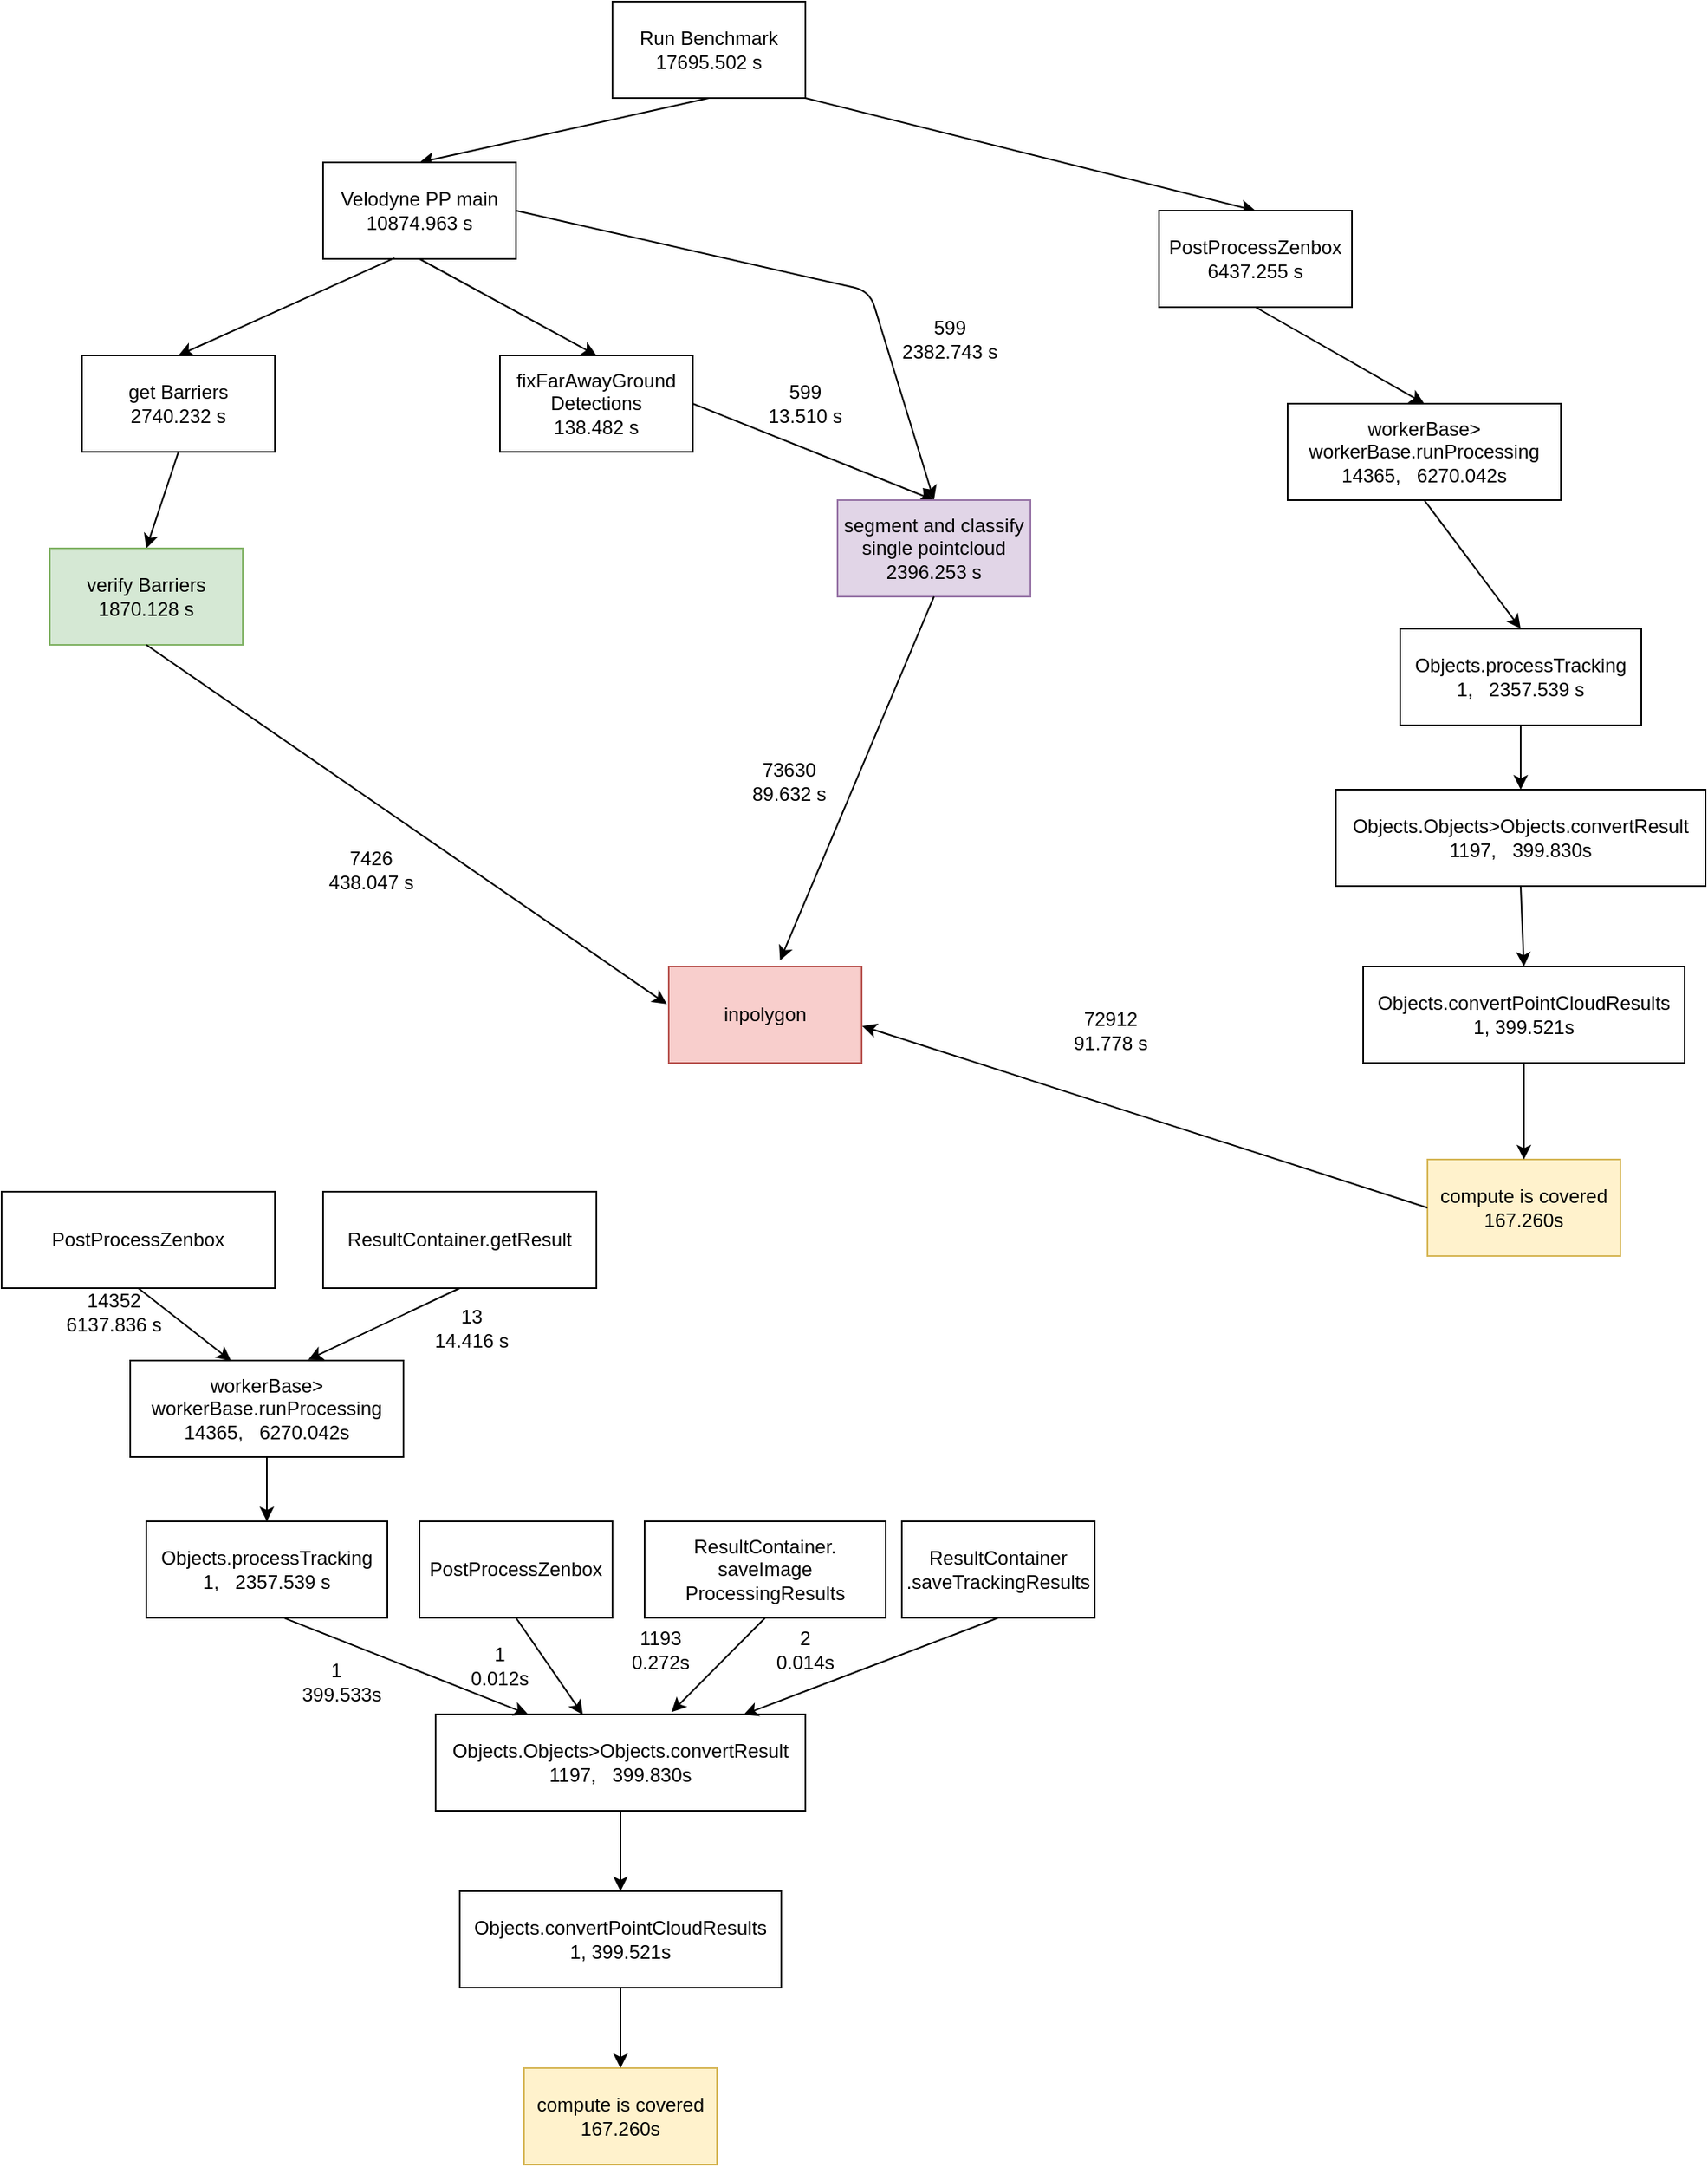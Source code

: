 <mxfile version="14.7.7" type="github"><diagram id="gwph8ninUqGtdrb6ZD3_" name="Page-1"><mxGraphModel dx="2177" dy="806" grid="1" gridSize="10" guides="1" tooltips="1" connect="1" arrows="1" fold="1" page="1" pageScale="1" pageWidth="827" pageHeight="1169" math="0" shadow="0"><root><mxCell id="0"/><mxCell id="1" parent="0"/><mxCell id="UB6G5zavbx9IlBIG32Nf-1" value="Run Benchmark&lt;br&gt;17695.502 s" style="rounded=0;whiteSpace=wrap;html=1;" vertex="1" parent="1"><mxGeometry x="360" y="110" width="120" height="60" as="geometry"/></mxCell><mxCell id="UB6G5zavbx9IlBIG32Nf-2" value="" style="endArrow=classic;html=1;exitX=0.5;exitY=1;exitDx=0;exitDy=0;entryX=0.5;entryY=0;entryDx=0;entryDy=0;" edge="1" parent="1" source="UB6G5zavbx9IlBIG32Nf-1" target="UB6G5zavbx9IlBIG32Nf-3"><mxGeometry width="50" height="50" relative="1" as="geometry"><mxPoint x="380" y="340" as="sourcePoint"/><mxPoint x="320" y="290" as="targetPoint"/></mxGeometry></mxCell><mxCell id="UB6G5zavbx9IlBIG32Nf-3" value="Velodyne PP main&lt;br&gt;10874.963 s" style="rounded=0;whiteSpace=wrap;html=1;" vertex="1" parent="1"><mxGeometry x="180" y="210" width="120" height="60" as="geometry"/></mxCell><mxCell id="UB6G5zavbx9IlBIG32Nf-4" value="" style="endArrow=classic;html=1;exitX=0.37;exitY=0.99;exitDx=0;exitDy=0;exitPerimeter=0;entryX=0.5;entryY=0;entryDx=0;entryDy=0;" edge="1" parent="1" source="UB6G5zavbx9IlBIG32Nf-3" target="UB6G5zavbx9IlBIG32Nf-5"><mxGeometry width="50" height="50" relative="1" as="geometry"><mxPoint x="209.2" y="149.4" as="sourcePoint"/><mxPoint x="100" y="350" as="targetPoint"/><Array as="points"/></mxGeometry></mxCell><mxCell id="UB6G5zavbx9IlBIG32Nf-5" value="get Barriers&lt;br&gt;2740.232 s" style="rounded=0;whiteSpace=wrap;html=1;" vertex="1" parent="1"><mxGeometry x="30" y="330" width="120" height="60" as="geometry"/></mxCell><mxCell id="UB6G5zavbx9IlBIG32Nf-6" value="" style="endArrow=classic;html=1;exitX=0.5;exitY=1;exitDx=0;exitDy=0;entryX=0.5;entryY=0;entryDx=0;entryDy=0;" edge="1" parent="1" source="UB6G5zavbx9IlBIG32Nf-5" target="UB6G5zavbx9IlBIG32Nf-7"><mxGeometry width="50" height="50" relative="1" as="geometry"><mxPoint x="90" y="400" as="sourcePoint"/><mxPoint x="80" y="510" as="targetPoint"/><Array as="points"/></mxGeometry></mxCell><mxCell id="UB6G5zavbx9IlBIG32Nf-7" value="verify Barriers&lt;br&gt;1870.128 s" style="rounded=0;whiteSpace=wrap;html=1;fillColor=#d5e8d4;strokeColor=#82b366;" vertex="1" parent="1"><mxGeometry x="10" y="450" width="120" height="60" as="geometry"/></mxCell><mxCell id="UB6G5zavbx9IlBIG32Nf-8" value="" style="endArrow=classic;html=1;exitX=0.5;exitY=1;exitDx=0;exitDy=0;entryX=0.5;entryY=0;entryDx=0;entryDy=0;" edge="1" parent="1" source="UB6G5zavbx9IlBIG32Nf-3" target="UB6G5zavbx9IlBIG32Nf-9"><mxGeometry width="50" height="50" relative="1" as="geometry"><mxPoint x="234.4" y="279.4" as="sourcePoint"/><mxPoint x="330" y="330" as="targetPoint"/><Array as="points"/></mxGeometry></mxCell><mxCell id="UB6G5zavbx9IlBIG32Nf-9" value="fixFarAwayGround Detections&lt;br&gt;138.482 s" style="rounded=0;whiteSpace=wrap;html=1;" vertex="1" parent="1"><mxGeometry x="290" y="330" width="120" height="60" as="geometry"/></mxCell><mxCell id="UB6G5zavbx9IlBIG32Nf-11" value="" style="endArrow=classic;html=1;exitX=1;exitY=0.5;exitDx=0;exitDy=0;entryX=0.5;entryY=0;entryDx=0;entryDy=0;" edge="1" parent="1" source="UB6G5zavbx9IlBIG32Nf-3" target="UB6G5zavbx9IlBIG32Nf-13"><mxGeometry width="50" height="50" relative="1" as="geometry"><mxPoint x="200" y="300" as="sourcePoint"/><mxPoint x="550" y="400" as="targetPoint"/><Array as="points"><mxPoint x="520" y="290"/></Array></mxGeometry></mxCell><mxCell id="UB6G5zavbx9IlBIG32Nf-12" value="" style="endArrow=classic;html=1;exitX=1;exitY=0.5;exitDx=0;exitDy=0;entryX=0.5;entryY=0;entryDx=0;entryDy=0;" edge="1" parent="1" source="UB6G5zavbx9IlBIG32Nf-9" target="UB6G5zavbx9IlBIG32Nf-13"><mxGeometry width="50" height="50" relative="1" as="geometry"><mxPoint x="310" y="250" as="sourcePoint"/><mxPoint x="550" y="400" as="targetPoint"/></mxGeometry></mxCell><mxCell id="UB6G5zavbx9IlBIG32Nf-13" value="segment and classify single pointcloud&lt;br&gt;2396.253&lt;span style=&quot;white-space: pre&quot;&gt;&#9;&lt;/span&gt;s" style="rounded=0;whiteSpace=wrap;html=1;fillColor=#e1d5e7;strokeColor=#9673a6;" vertex="1" parent="1"><mxGeometry x="500" y="420" width="120" height="60" as="geometry"/></mxCell><mxCell id="UB6G5zavbx9IlBIG32Nf-14" value="compute is covered&lt;br&gt;167.260s" style="rounded=0;whiteSpace=wrap;html=1;fillColor=#fff2cc;strokeColor=#d6b656;" vertex="1" parent="1"><mxGeometry x="305" y="1395" width="120" height="60" as="geometry"/></mxCell><mxCell id="UB6G5zavbx9IlBIG32Nf-15" value="" style="endArrow=classic;html=1;entryX=0.5;entryY=0;entryDx=0;entryDy=0;exitX=0.5;exitY=1;exitDx=0;exitDy=0;" edge="1" parent="1" source="UB6G5zavbx9IlBIG32Nf-16" target="UB6G5zavbx9IlBIG32Nf-14"><mxGeometry width="50" height="50" relative="1" as="geometry"><mxPoint x="365" y="1335" as="sourcePoint"/><mxPoint x="475" y="1145" as="targetPoint"/></mxGeometry></mxCell><mxCell id="UB6G5zavbx9IlBIG32Nf-16" value="Objects.convertPointCloudResults&lt;br&gt;1, 399.521s" style="rounded=0;whiteSpace=wrap;html=1;" vertex="1" parent="1"><mxGeometry x="265" y="1285" width="200" height="60" as="geometry"/></mxCell><mxCell id="UB6G5zavbx9IlBIG32Nf-17" value="" style="endArrow=classic;html=1;exitX=0.5;exitY=1;exitDx=0;exitDy=0;" edge="1" parent="1" source="UB6G5zavbx9IlBIG32Nf-18"><mxGeometry width="50" height="50" relative="1" as="geometry"><mxPoint x="365" y="1235" as="sourcePoint"/><mxPoint x="365" y="1285" as="targetPoint"/></mxGeometry></mxCell><mxCell id="UB6G5zavbx9IlBIG32Nf-18" value="Objects.Objects&amp;gt;Objects.convertResult&lt;br&gt;1197,&amp;nbsp; &amp;nbsp;399.830s" style="rounded=0;whiteSpace=wrap;html=1;" vertex="1" parent="1"><mxGeometry x="250" y="1175" width="230" height="60" as="geometry"/></mxCell><mxCell id="UB6G5zavbx9IlBIG32Nf-19" value="Objects.processTracking&lt;br&gt;1,&amp;nbsp; &amp;nbsp;2357.539 s" style="rounded=0;whiteSpace=wrap;html=1;" vertex="1" parent="1"><mxGeometry x="70" y="1055" width="150" height="60" as="geometry"/></mxCell><mxCell id="UB6G5zavbx9IlBIG32Nf-20" value="PostProcessZenbox" style="rounded=0;whiteSpace=wrap;html=1;" vertex="1" parent="1"><mxGeometry x="240" y="1055" width="120" height="60" as="geometry"/></mxCell><mxCell id="UB6G5zavbx9IlBIG32Nf-21" value="ResultContainer.&lt;br&gt;saveImage&lt;br&gt;ProcessingResults" style="rounded=0;whiteSpace=wrap;html=1;" vertex="1" parent="1"><mxGeometry x="380" y="1055" width="150" height="60" as="geometry"/></mxCell><mxCell id="UB6G5zavbx9IlBIG32Nf-22" value="ResultContainer&lt;br&gt;.saveTrackingResults" style="rounded=0;whiteSpace=wrap;html=1;" vertex="1" parent="1"><mxGeometry x="540" y="1055" width="120" height="60" as="geometry"/></mxCell><mxCell id="UB6G5zavbx9IlBIG32Nf-24" value="" style="endArrow=classic;html=1;entryX=0.25;entryY=0;entryDx=0;entryDy=0;exitX=0.573;exitY=1.003;exitDx=0;exitDy=0;exitPerimeter=0;" edge="1" parent="1" source="UB6G5zavbx9IlBIG32Nf-19" target="UB6G5zavbx9IlBIG32Nf-18"><mxGeometry width="50" height="50" relative="1" as="geometry"><mxPoint x="420" y="1165" as="sourcePoint"/><mxPoint x="470" y="1115" as="targetPoint"/></mxGeometry></mxCell><mxCell id="UB6G5zavbx9IlBIG32Nf-26" value="" style="endArrow=classic;html=1;entryX=0.398;entryY=0.003;entryDx=0;entryDy=0;exitX=0.5;exitY=1;exitDx=0;exitDy=0;entryPerimeter=0;" edge="1" parent="1" source="UB6G5zavbx9IlBIG32Nf-20" target="UB6G5zavbx9IlBIG32Nf-18"><mxGeometry width="50" height="50" relative="1" as="geometry"><mxPoint x="178.76" y="1125.18" as="sourcePoint"/><mxPoint x="317.5" y="1185" as="targetPoint"/></mxGeometry></mxCell><mxCell id="UB6G5zavbx9IlBIG32Nf-27" value="" style="endArrow=classic;html=1;entryX=0.638;entryY=-0.023;entryDx=0;entryDy=0;exitX=0.5;exitY=1;exitDx=0;exitDy=0;entryPerimeter=0;" edge="1" parent="1" source="UB6G5zavbx9IlBIG32Nf-21" target="UB6G5zavbx9IlBIG32Nf-18"><mxGeometry width="50" height="50" relative="1" as="geometry"><mxPoint x="188.76" y="1135.18" as="sourcePoint"/><mxPoint x="327.5" y="1195" as="targetPoint"/></mxGeometry></mxCell><mxCell id="UB6G5zavbx9IlBIG32Nf-28" value="" style="endArrow=classic;html=1;entryX=0.833;entryY=0.003;entryDx=0;entryDy=0;exitX=0.5;exitY=1;exitDx=0;exitDy=0;entryPerimeter=0;" edge="1" parent="1" source="UB6G5zavbx9IlBIG32Nf-22" target="UB6G5zavbx9IlBIG32Nf-18"><mxGeometry width="50" height="50" relative="1" as="geometry"><mxPoint x="198.76" y="1145.18" as="sourcePoint"/><mxPoint x="337.5" y="1205" as="targetPoint"/></mxGeometry></mxCell><mxCell id="UB6G5zavbx9IlBIG32Nf-29" value="1&amp;nbsp; &amp;nbsp;399.533s" style="text;html=1;strokeColor=none;fillColor=none;align=center;verticalAlign=middle;whiteSpace=wrap;rounded=0;" vertex="1" parent="1"><mxGeometry x="170" y="1145" width="40" height="20" as="geometry"/></mxCell><mxCell id="UB6G5zavbx9IlBIG32Nf-30" value="1&lt;br&gt;0.012s" style="text;html=1;strokeColor=none;fillColor=none;align=center;verticalAlign=middle;whiteSpace=wrap;rounded=0;" vertex="1" parent="1"><mxGeometry x="270" y="1135" width="40" height="20" as="geometry"/></mxCell><mxCell id="UB6G5zavbx9IlBIG32Nf-31" value="1193&lt;br&gt;0.272s" style="text;html=1;strokeColor=none;fillColor=none;align=center;verticalAlign=middle;whiteSpace=wrap;rounded=0;" vertex="1" parent="1"><mxGeometry x="370" y="1125" width="40" height="20" as="geometry"/></mxCell><mxCell id="UB6G5zavbx9IlBIG32Nf-32" value="2&lt;br&gt;0.014s" style="text;html=1;strokeColor=none;fillColor=none;align=center;verticalAlign=middle;whiteSpace=wrap;rounded=0;" vertex="1" parent="1"><mxGeometry x="460" y="1125" width="40" height="20" as="geometry"/></mxCell><mxCell id="UB6G5zavbx9IlBIG32Nf-33" value="" style="endArrow=classic;html=1;entryX=0.5;entryY=0;entryDx=0;entryDy=0;exitX=0.5;exitY=1;exitDx=0;exitDy=0;" edge="1" parent="1" source="UB6G5zavbx9IlBIG32Nf-34" target="UB6G5zavbx9IlBIG32Nf-19"><mxGeometry width="50" height="50" relative="1" as="geometry"><mxPoint x="140" y="985" as="sourcePoint"/><mxPoint x="317.5" y="1185" as="targetPoint"/></mxGeometry></mxCell><mxCell id="UB6G5zavbx9IlBIG32Nf-34" value="workerBase&amp;gt;&lt;br&gt;workerBase.runProcessing&lt;br&gt;14365,&amp;nbsp; &amp;nbsp;6270.042s" style="rounded=0;whiteSpace=wrap;html=1;" vertex="1" parent="1"><mxGeometry x="60" y="955" width="170" height="60" as="geometry"/></mxCell><mxCell id="UB6G5zavbx9IlBIG32Nf-35" value="" style="endArrow=classic;html=1;entryX=0.369;entryY=0.003;entryDx=0;entryDy=0;entryPerimeter=0;exitX=0.5;exitY=1;exitDx=0;exitDy=0;" edge="1" parent="1" source="UB6G5zavbx9IlBIG32Nf-37" target="UB6G5zavbx9IlBIG32Nf-34"><mxGeometry width="50" height="50" relative="1" as="geometry"><mxPoint x="70" y="905" as="sourcePoint"/><mxPoint x="155" y="1065" as="targetPoint"/></mxGeometry></mxCell><mxCell id="UB6G5zavbx9IlBIG32Nf-36" value="" style="endArrow=classic;html=1;entryX=0.652;entryY=-0.01;entryDx=0;entryDy=0;entryPerimeter=0;exitX=0.5;exitY=1;exitDx=0;exitDy=0;" edge="1" parent="1" source="UB6G5zavbx9IlBIG32Nf-38" target="UB6G5zavbx9IlBIG32Nf-34"><mxGeometry width="50" height="50" relative="1" as="geometry"><mxPoint x="210" y="915" as="sourcePoint"/><mxPoint x="132.73" y="965.18" as="targetPoint"/></mxGeometry></mxCell><mxCell id="UB6G5zavbx9IlBIG32Nf-37" value="PostProcessZenbox" style="rounded=0;whiteSpace=wrap;html=1;" vertex="1" parent="1"><mxGeometry x="-20" y="850" width="170" height="60" as="geometry"/></mxCell><mxCell id="UB6G5zavbx9IlBIG32Nf-38" value="ResultContainer.getResult" style="rounded=0;whiteSpace=wrap;html=1;" vertex="1" parent="1"><mxGeometry x="180" y="850" width="170" height="60" as="geometry"/></mxCell><mxCell id="UB6G5zavbx9IlBIG32Nf-39" value="14352&lt;br&gt;6137.836 s" style="text;html=1;strokeColor=none;fillColor=none;align=center;verticalAlign=middle;whiteSpace=wrap;rounded=0;" vertex="1" parent="1"><mxGeometry x="10" y="915" width="80" height="20" as="geometry"/></mxCell><mxCell id="UB6G5zavbx9IlBIG32Nf-40" value="13&lt;br&gt;14.416 s" style="text;html=1;strokeColor=none;fillColor=none;align=center;verticalAlign=middle;whiteSpace=wrap;rounded=0;" vertex="1" parent="1"><mxGeometry x="245" y="925" width="55" height="20" as="geometry"/></mxCell><mxCell id="UB6G5zavbx9IlBIG32Nf-41" value="" style="endArrow=classic;html=1;exitX=1;exitY=1;exitDx=0;exitDy=0;entryX=0.5;entryY=0;entryDx=0;entryDy=0;" edge="1" parent="1" source="UB6G5zavbx9IlBIG32Nf-1" target="UB6G5zavbx9IlBIG32Nf-42"><mxGeometry width="50" height="50" relative="1" as="geometry"><mxPoint x="430" y="180" as="sourcePoint"/><mxPoint x="750" y="280" as="targetPoint"/></mxGeometry></mxCell><mxCell id="UB6G5zavbx9IlBIG32Nf-42" value="PostProcessZenbox&lt;br&gt;6437.255 s" style="rounded=0;whiteSpace=wrap;html=1;" vertex="1" parent="1"><mxGeometry x="700" y="240" width="120" height="60" as="geometry"/></mxCell><mxCell id="UB6G5zavbx9IlBIG32Nf-43" value="workerBase&amp;gt;&lt;br&gt;workerBase.runProcessing&lt;br&gt;14365,&amp;nbsp; &amp;nbsp;6270.042s" style="rounded=0;whiteSpace=wrap;html=1;" vertex="1" parent="1"><mxGeometry x="780" y="360" width="170" height="60" as="geometry"/></mxCell><mxCell id="UB6G5zavbx9IlBIG32Nf-44" value="" style="endArrow=classic;html=1;exitX=0.5;exitY=1;exitDx=0;exitDy=0;entryX=0.5;entryY=0;entryDx=0;entryDy=0;" edge="1" parent="1" source="UB6G5zavbx9IlBIG32Nf-42" target="UB6G5zavbx9IlBIG32Nf-43"><mxGeometry width="50" height="50" relative="1" as="geometry"><mxPoint x="650" y="410" as="sourcePoint"/><mxPoint x="700" y="360" as="targetPoint"/></mxGeometry></mxCell><mxCell id="UB6G5zavbx9IlBIG32Nf-45" value="Objects.processTracking&lt;br&gt;1,&amp;nbsp; &amp;nbsp;2357.539 s" style="rounded=0;whiteSpace=wrap;html=1;" vertex="1" parent="1"><mxGeometry x="850" y="500" width="150" height="60" as="geometry"/></mxCell><mxCell id="UB6G5zavbx9IlBIG32Nf-46" value="" style="endArrow=classic;html=1;exitX=0.5;exitY=1;exitDx=0;exitDy=0;entryX=0.5;entryY=0;entryDx=0;entryDy=0;" edge="1" parent="1" source="UB6G5zavbx9IlBIG32Nf-43" target="UB6G5zavbx9IlBIG32Nf-45"><mxGeometry width="50" height="50" relative="1" as="geometry"><mxPoint x="770" y="310" as="sourcePoint"/><mxPoint x="875" y="370" as="targetPoint"/></mxGeometry></mxCell><mxCell id="UB6G5zavbx9IlBIG32Nf-47" value="Objects.Objects&amp;gt;Objects.convertResult&lt;br&gt;1197,&amp;nbsp; &amp;nbsp;399.830s" style="rounded=0;whiteSpace=wrap;html=1;" vertex="1" parent="1"><mxGeometry x="810" y="600" width="230" height="60" as="geometry"/></mxCell><mxCell id="UB6G5zavbx9IlBIG32Nf-48" value="" style="endArrow=classic;html=1;exitX=0.5;exitY=1;exitDx=0;exitDy=0;entryX=0.5;entryY=0;entryDx=0;entryDy=0;" edge="1" parent="1" source="UB6G5zavbx9IlBIG32Nf-45" target="UB6G5zavbx9IlBIG32Nf-47"><mxGeometry width="50" height="50" relative="1" as="geometry"><mxPoint x="875" y="430" as="sourcePoint"/><mxPoint x="935" y="510" as="targetPoint"/></mxGeometry></mxCell><mxCell id="UB6G5zavbx9IlBIG32Nf-49" value="Objects.convertPointCloudResults&lt;br&gt;1, 399.521s" style="rounded=0;whiteSpace=wrap;html=1;" vertex="1" parent="1"><mxGeometry x="827" y="710" width="200" height="60" as="geometry"/></mxCell><mxCell id="UB6G5zavbx9IlBIG32Nf-50" value="" style="endArrow=classic;html=1;exitX=0.5;exitY=1;exitDx=0;exitDy=0;entryX=0.5;entryY=0;entryDx=0;entryDy=0;" edge="1" parent="1" source="UB6G5zavbx9IlBIG32Nf-47" target="UB6G5zavbx9IlBIG32Nf-49"><mxGeometry width="50" height="50" relative="1" as="geometry"><mxPoint x="935" y="570" as="sourcePoint"/><mxPoint x="935" y="610" as="targetPoint"/></mxGeometry></mxCell><mxCell id="UB6G5zavbx9IlBIG32Nf-51" value="compute is covered&lt;br&gt;167.260s" style="rounded=0;whiteSpace=wrap;html=1;fillColor=#fff2cc;strokeColor=#d6b656;" vertex="1" parent="1"><mxGeometry x="867" y="830" width="120" height="60" as="geometry"/></mxCell><mxCell id="UB6G5zavbx9IlBIG32Nf-52" value="" style="endArrow=classic;html=1;exitX=0.5;exitY=1;exitDx=0;exitDy=0;entryX=0.5;entryY=0;entryDx=0;entryDy=0;" edge="1" parent="1" source="UB6G5zavbx9IlBIG32Nf-49" target="UB6G5zavbx9IlBIG32Nf-51"><mxGeometry width="50" height="50" relative="1" as="geometry"><mxPoint x="935" y="670" as="sourcePoint"/><mxPoint x="937" y="720" as="targetPoint"/></mxGeometry></mxCell><mxCell id="UB6G5zavbx9IlBIG32Nf-53" value="inpolygon" style="rounded=0;whiteSpace=wrap;html=1;fillColor=#f8cecc;strokeColor=#b85450;" vertex="1" parent="1"><mxGeometry x="395" y="710" width="120" height="60" as="geometry"/></mxCell><mxCell id="UB6G5zavbx9IlBIG32Nf-54" value="" style="endArrow=classic;html=1;exitX=0.5;exitY=1;exitDx=0;exitDy=0;entryX=0.577;entryY=-0.063;entryDx=0;entryDy=0;entryPerimeter=0;" edge="1" parent="1" source="UB6G5zavbx9IlBIG32Nf-13" target="UB6G5zavbx9IlBIG32Nf-53"><mxGeometry width="50" height="50" relative="1" as="geometry"><mxPoint x="500" y="710" as="sourcePoint"/><mxPoint x="550" y="660" as="targetPoint"/></mxGeometry></mxCell><mxCell id="UB6G5zavbx9IlBIG32Nf-55" value="" style="endArrow=classic;html=1;exitX=0.5;exitY=1;exitDx=0;exitDy=0;entryX=-0.01;entryY=0.39;entryDx=0;entryDy=0;entryPerimeter=0;" edge="1" parent="1" source="UB6G5zavbx9IlBIG32Nf-7" target="UB6G5zavbx9IlBIG32Nf-53"><mxGeometry width="50" height="50" relative="1" as="geometry"><mxPoint x="570" y="490" as="sourcePoint"/><mxPoint x="474.24" y="716.22" as="targetPoint"/></mxGeometry></mxCell><mxCell id="UB6G5zavbx9IlBIG32Nf-56" value="" style="endArrow=classic;html=1;entryX=1.003;entryY=0.617;entryDx=0;entryDy=0;entryPerimeter=0;exitX=0;exitY=0.5;exitDx=0;exitDy=0;" edge="1" parent="1" source="UB6G5zavbx9IlBIG32Nf-51" target="UB6G5zavbx9IlBIG32Nf-53"><mxGeometry width="50" height="50" relative="1" as="geometry"><mxPoint x="500" y="710" as="sourcePoint"/><mxPoint x="550" y="660" as="targetPoint"/></mxGeometry></mxCell><mxCell id="UB6G5zavbx9IlBIG32Nf-57" value="72912 91.778 s" style="text;html=1;strokeColor=none;fillColor=none;align=center;verticalAlign=middle;whiteSpace=wrap;rounded=0;" vertex="1" parent="1"><mxGeometry x="640" y="740" width="60" height="20" as="geometry"/></mxCell><mxCell id="UB6G5zavbx9IlBIG32Nf-58" value="73630 89.632 s" style="text;html=1;strokeColor=none;fillColor=none;align=center;verticalAlign=middle;whiteSpace=wrap;rounded=0;" vertex="1" parent="1"><mxGeometry x="440" y="585" width="60" height="20" as="geometry"/></mxCell><mxCell id="UB6G5zavbx9IlBIG32Nf-60" value="7426 438.047 s" style="text;html=1;strokeColor=none;fillColor=none;align=center;verticalAlign=middle;whiteSpace=wrap;rounded=0;" vertex="1" parent="1"><mxGeometry x="180" y="640" width="60" height="20" as="geometry"/></mxCell><mxCell id="UB6G5zavbx9IlBIG32Nf-61" value="599&lt;br&gt;13.510 s" style="text;html=1;strokeColor=none;fillColor=none;align=center;verticalAlign=middle;whiteSpace=wrap;rounded=0;" vertex="1" parent="1"><mxGeometry x="450" y="350" width="60" height="20" as="geometry"/></mxCell><mxCell id="UB6G5zavbx9IlBIG32Nf-62" value="599&lt;br&gt;2382.743 s" style="text;html=1;strokeColor=none;fillColor=none;align=center;verticalAlign=middle;whiteSpace=wrap;rounded=0;" vertex="1" parent="1"><mxGeometry x="530" y="310" width="80" height="20" as="geometry"/></mxCell></root></mxGraphModel></diagram></mxfile>